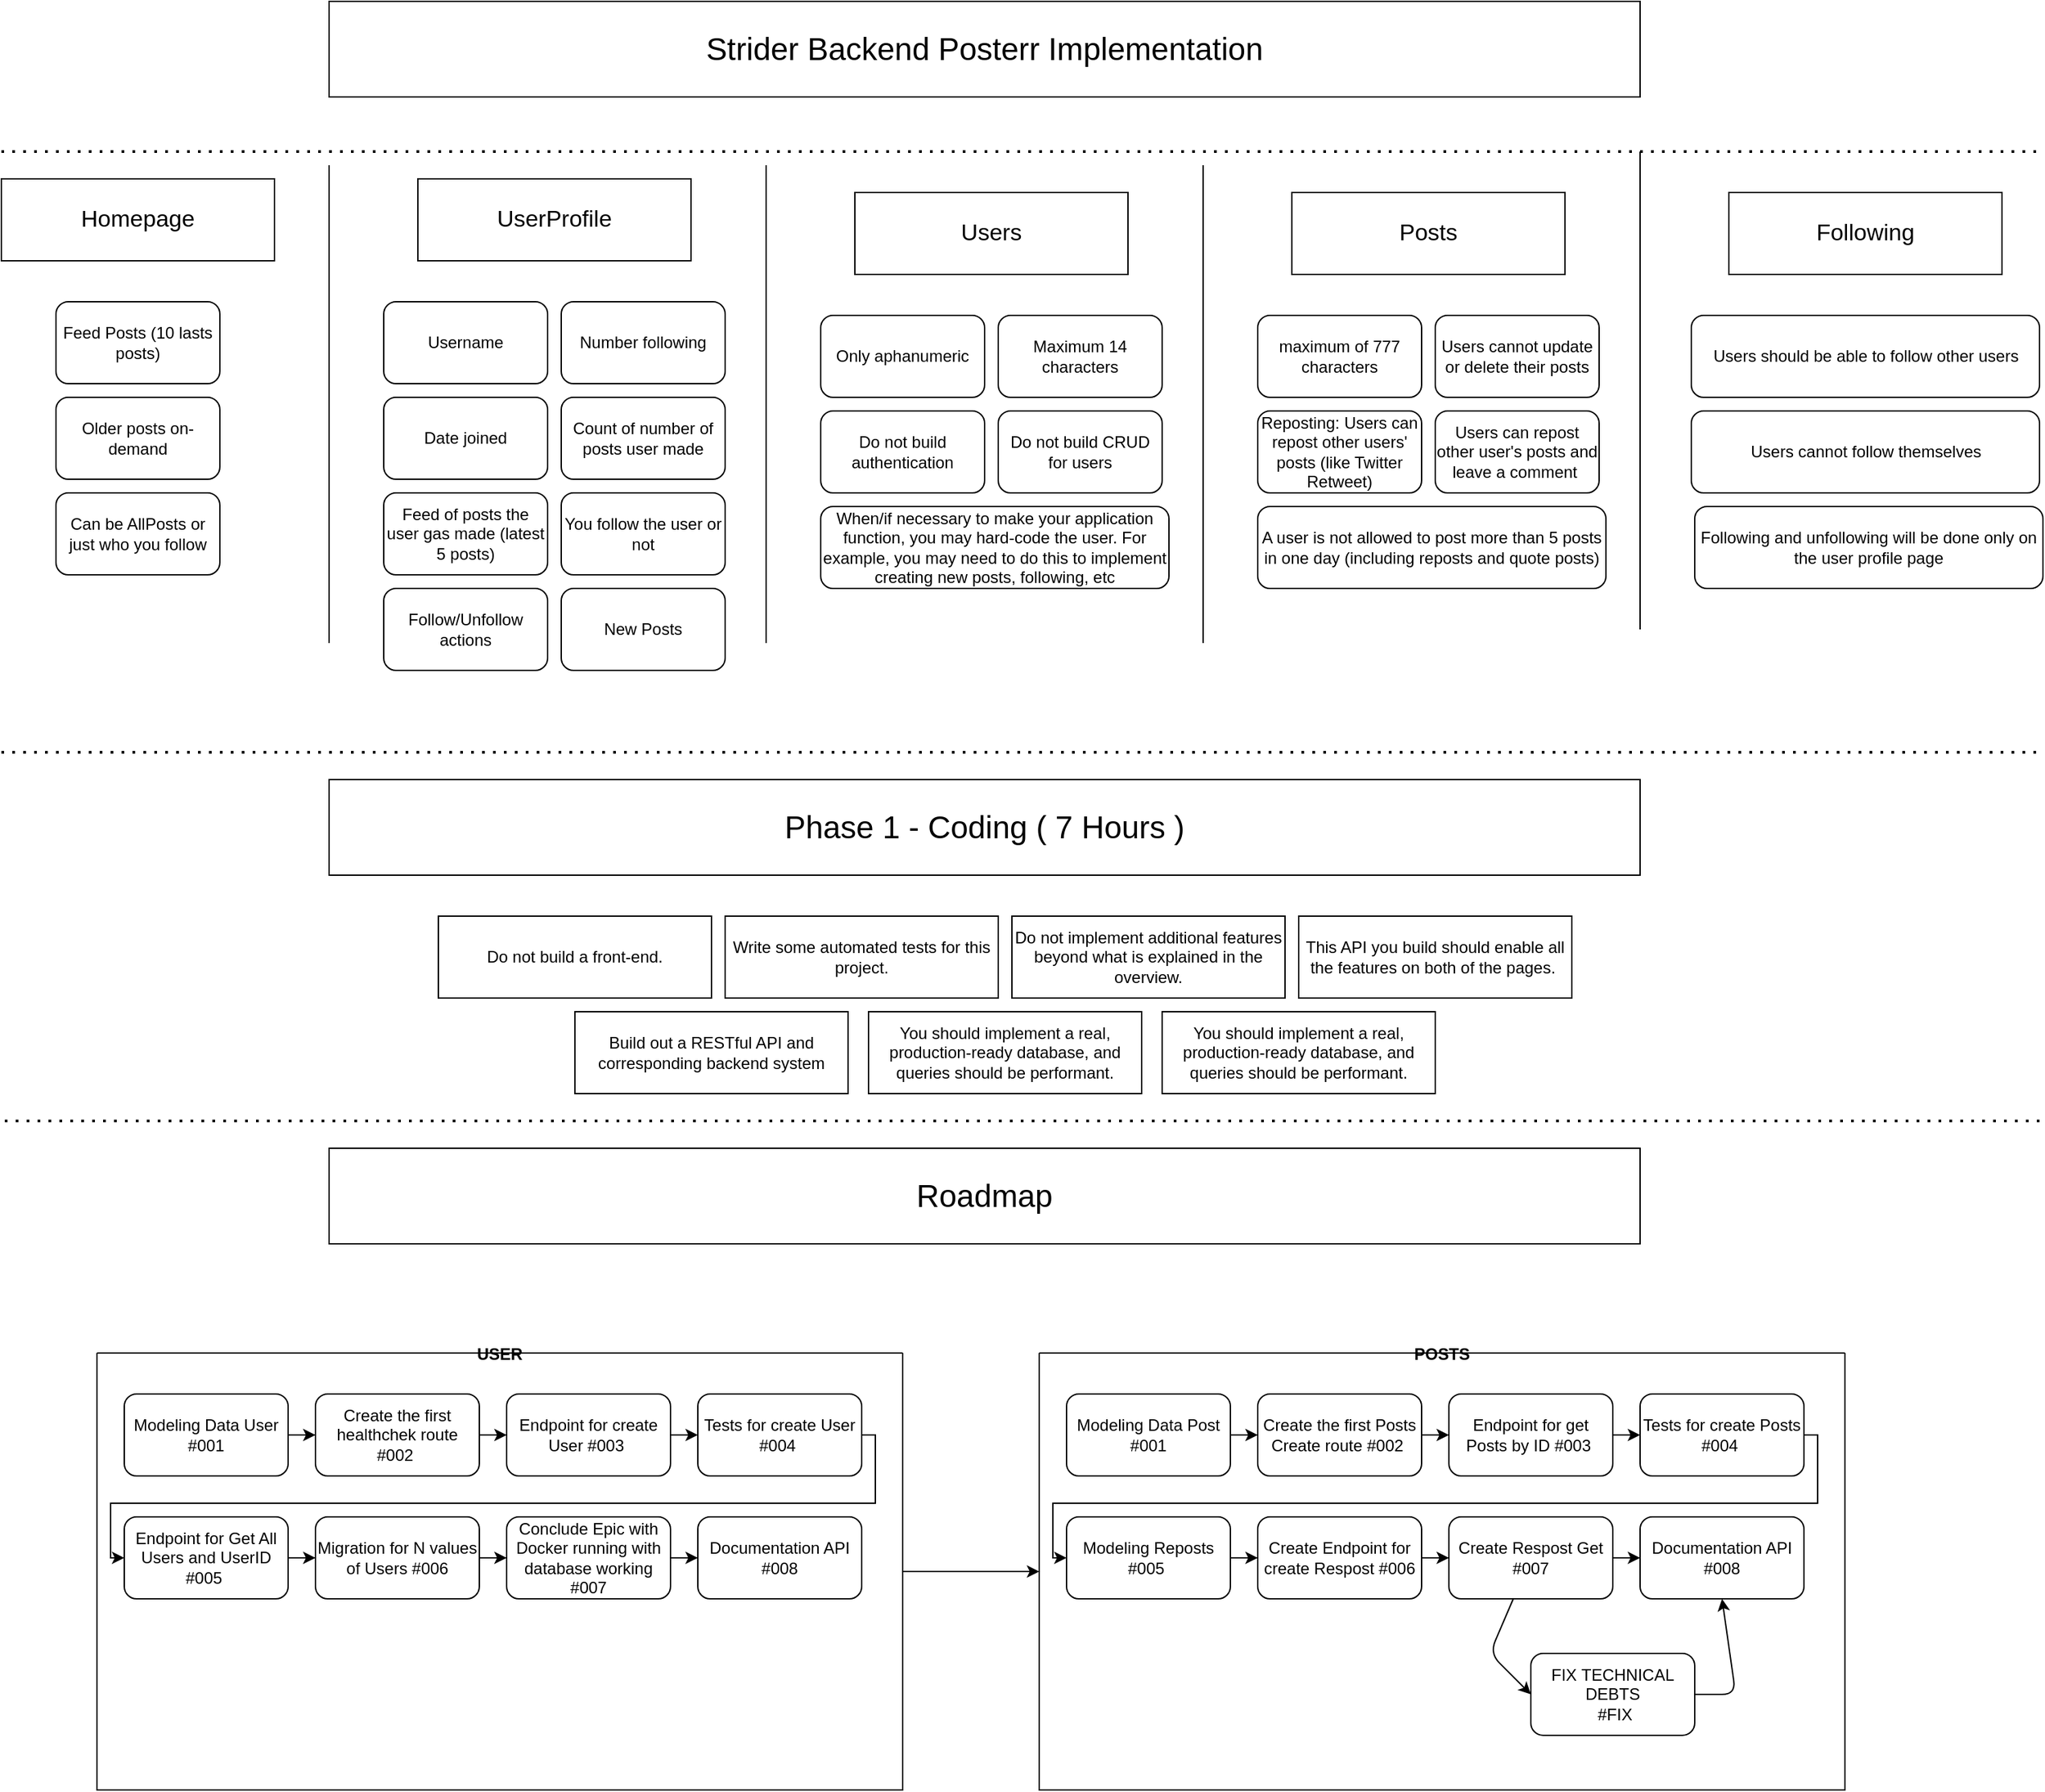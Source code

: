<mxfile>
    <diagram id="T8HcdlTuBkd5GBCXsAGR" name="Página-1">
        <mxGraphModel dx="668" dy="486" grid="1" gridSize="10" guides="1" tooltips="1" connect="1" arrows="1" fold="1" page="0" pageScale="1" pageWidth="827" pageHeight="1169" math="0" shadow="0">
            <root>
                <mxCell id="0"/>
                <mxCell id="1" parent="0"/>
                <mxCell id="oLbzxLvsJc64zMoSrJIi-4" value="&lt;font style=&quot;font-size: 23px&quot;&gt;Strider Backend Posterr Implementation&lt;/font&gt;" style="rounded=0;whiteSpace=wrap;html=1;" parent="1" vertex="1">
                    <mxGeometry x="280" y="130" width="960" height="70" as="geometry"/>
                </mxCell>
                <mxCell id="oLbzxLvsJc64zMoSrJIi-9" value="" style="endArrow=none;dashed=1;html=1;dashPattern=1 3;strokeWidth=2;" parent="1" edge="1">
                    <mxGeometry width="50" height="50" relative="1" as="geometry">
                        <mxPoint x="40" y="240" as="sourcePoint"/>
                        <mxPoint x="1530" y="240" as="targetPoint"/>
                    </mxGeometry>
                </mxCell>
                <mxCell id="oLbzxLvsJc64zMoSrJIi-11" value="&lt;span style=&quot;font-size: 17px&quot;&gt;Homepage&lt;/span&gt;" style="rounded=0;whiteSpace=wrap;html=1;" parent="1" vertex="1">
                    <mxGeometry x="40" y="260" width="200" height="60" as="geometry"/>
                </mxCell>
                <mxCell id="oLbzxLvsJc64zMoSrJIi-12" value="&lt;span style=&quot;font-size: 17px&quot;&gt;UserProfile&lt;/span&gt;" style="rounded=0;whiteSpace=wrap;html=1;" parent="1" vertex="1">
                    <mxGeometry x="345" y="260" width="200" height="60" as="geometry"/>
                </mxCell>
                <mxCell id="oLbzxLvsJc64zMoSrJIi-13" value="" style="endArrow=none;html=1;" parent="1" edge="1">
                    <mxGeometry width="50" height="50" relative="1" as="geometry">
                        <mxPoint x="280" y="600" as="sourcePoint"/>
                        <mxPoint x="280" y="250" as="targetPoint"/>
                    </mxGeometry>
                </mxCell>
                <mxCell id="oLbzxLvsJc64zMoSrJIi-14" value="Feed Posts (10 lasts posts)" style="rounded=1;whiteSpace=wrap;html=1;" parent="1" vertex="1">
                    <mxGeometry x="80" y="350" width="120" height="60" as="geometry"/>
                </mxCell>
                <mxCell id="oLbzxLvsJc64zMoSrJIi-15" value="Older posts on-demand" style="rounded=1;whiteSpace=wrap;html=1;" parent="1" vertex="1">
                    <mxGeometry x="80" y="420" width="120" height="60" as="geometry"/>
                </mxCell>
                <mxCell id="oLbzxLvsJc64zMoSrJIi-16" value="Can be AllPosts or just who you follow" style="rounded=1;whiteSpace=wrap;html=1;" parent="1" vertex="1">
                    <mxGeometry x="80" y="490" width="120" height="60" as="geometry"/>
                </mxCell>
                <mxCell id="oLbzxLvsJc64zMoSrJIi-18" value="Username" style="rounded=1;whiteSpace=wrap;html=1;" parent="1" vertex="1">
                    <mxGeometry x="320" y="350" width="120" height="60" as="geometry"/>
                </mxCell>
                <mxCell id="oLbzxLvsJc64zMoSrJIi-19" value="Date joined" style="rounded=1;whiteSpace=wrap;html=1;" parent="1" vertex="1">
                    <mxGeometry x="320" y="420" width="120" height="60" as="geometry"/>
                </mxCell>
                <mxCell id="oLbzxLvsJc64zMoSrJIi-20" value="Number following" style="rounded=1;whiteSpace=wrap;html=1;" parent="1" vertex="1">
                    <mxGeometry x="450" y="350" width="120" height="60" as="geometry"/>
                </mxCell>
                <mxCell id="oLbzxLvsJc64zMoSrJIi-21" value="Count of number of posts user made" style="rounded=1;whiteSpace=wrap;html=1;" parent="1" vertex="1">
                    <mxGeometry x="450" y="420" width="120" height="60" as="geometry"/>
                </mxCell>
                <mxCell id="oLbzxLvsJc64zMoSrJIi-22" value="Feed of posts the user gas made (latest 5 posts)" style="rounded=1;whiteSpace=wrap;html=1;" parent="1" vertex="1">
                    <mxGeometry x="320" y="490" width="120" height="60" as="geometry"/>
                </mxCell>
                <mxCell id="oLbzxLvsJc64zMoSrJIi-23" value="Follow/Unfollow actions" style="rounded=1;whiteSpace=wrap;html=1;" parent="1" vertex="1">
                    <mxGeometry x="320" y="560" width="120" height="60" as="geometry"/>
                </mxCell>
                <mxCell id="oLbzxLvsJc64zMoSrJIi-24" value="You follow the user or not" style="rounded=1;whiteSpace=wrap;html=1;" parent="1" vertex="1">
                    <mxGeometry x="450" y="490" width="120" height="60" as="geometry"/>
                </mxCell>
                <mxCell id="oLbzxLvsJc64zMoSrJIi-25" value="New Posts" style="rounded=1;whiteSpace=wrap;html=1;" parent="1" vertex="1">
                    <mxGeometry x="450" y="560" width="120" height="60" as="geometry"/>
                </mxCell>
                <mxCell id="oLbzxLvsJc64zMoSrJIi-26" value="&lt;span style=&quot;font-size: 17px&quot;&gt;Users&lt;/span&gt;" style="rounded=0;whiteSpace=wrap;html=1;" parent="1" vertex="1">
                    <mxGeometry x="665" y="270" width="200" height="60" as="geometry"/>
                </mxCell>
                <mxCell id="oLbzxLvsJc64zMoSrJIi-27" value="" style="endArrow=none;html=1;" parent="1" edge="1">
                    <mxGeometry width="50" height="50" relative="1" as="geometry">
                        <mxPoint x="600" y="600" as="sourcePoint"/>
                        <mxPoint x="600" y="250" as="targetPoint"/>
                    </mxGeometry>
                </mxCell>
                <mxCell id="oLbzxLvsJc64zMoSrJIi-28" value="Only aphanumeric" style="rounded=1;whiteSpace=wrap;html=1;" parent="1" vertex="1">
                    <mxGeometry x="640" y="360" width="120" height="60" as="geometry"/>
                </mxCell>
                <mxCell id="oLbzxLvsJc64zMoSrJIi-29" value="Do not build authentication" style="rounded=1;whiteSpace=wrap;html=1;" parent="1" vertex="1">
                    <mxGeometry x="640" y="430" width="120" height="60" as="geometry"/>
                </mxCell>
                <mxCell id="oLbzxLvsJc64zMoSrJIi-30" value="Maximum 14 characters" style="rounded=1;whiteSpace=wrap;html=1;" parent="1" vertex="1">
                    <mxGeometry x="770" y="360" width="120" height="60" as="geometry"/>
                </mxCell>
                <mxCell id="oLbzxLvsJc64zMoSrJIi-31" value="Do not build CRUD for users" style="rounded=1;whiteSpace=wrap;html=1;" parent="1" vertex="1">
                    <mxGeometry x="770" y="430" width="120" height="60" as="geometry"/>
                </mxCell>
                <mxCell id="oLbzxLvsJc64zMoSrJIi-32" value="When/if necessary to make your application function, you may hard-code the user. For example, you may need to do this to implement creating new posts, following, etc" style="rounded=1;whiteSpace=wrap;html=1;" parent="1" vertex="1">
                    <mxGeometry x="640" y="500" width="255" height="60" as="geometry"/>
                </mxCell>
                <mxCell id="oLbzxLvsJc64zMoSrJIi-36" value="" style="endArrow=none;html=1;" parent="1" edge="1">
                    <mxGeometry width="50" height="50" relative="1" as="geometry">
                        <mxPoint x="920" y="600" as="sourcePoint"/>
                        <mxPoint x="920" y="250" as="targetPoint"/>
                    </mxGeometry>
                </mxCell>
                <mxCell id="oLbzxLvsJc64zMoSrJIi-37" value="&lt;span style=&quot;font-size: 17px&quot;&gt;Posts&lt;/span&gt;" style="rounded=0;whiteSpace=wrap;html=1;" parent="1" vertex="1">
                    <mxGeometry x="985" y="270" width="200" height="60" as="geometry"/>
                </mxCell>
                <mxCell id="oLbzxLvsJc64zMoSrJIi-38" value="maximum of 777 characters" style="rounded=1;whiteSpace=wrap;html=1;" parent="1" vertex="1">
                    <mxGeometry x="960" y="360" width="120" height="60" as="geometry"/>
                </mxCell>
                <mxCell id="oLbzxLvsJc64zMoSrJIi-39" value="Reposting: Users can repost other users' posts (like Twitter Retweet)" style="rounded=1;whiteSpace=wrap;html=1;" parent="1" vertex="1">
                    <mxGeometry x="960" y="430" width="120" height="60" as="geometry"/>
                </mxCell>
                <mxCell id="oLbzxLvsJc64zMoSrJIi-40" value="Users cannot update or delete their posts" style="rounded=1;whiteSpace=wrap;html=1;" parent="1" vertex="1">
                    <mxGeometry x="1090" y="360" width="120" height="60" as="geometry"/>
                </mxCell>
                <mxCell id="oLbzxLvsJc64zMoSrJIi-41" value="Users can repost other user's posts and leave a comment&amp;nbsp;" style="rounded=1;whiteSpace=wrap;html=1;" parent="1" vertex="1">
                    <mxGeometry x="1090" y="430" width="120" height="60" as="geometry"/>
                </mxCell>
                <mxCell id="oLbzxLvsJc64zMoSrJIi-42" value="A user is not allowed to post more than 5 posts in one day (including reposts and quote posts)" style="rounded=1;whiteSpace=wrap;html=1;" parent="1" vertex="1">
                    <mxGeometry x="960" y="500" width="255" height="60" as="geometry"/>
                </mxCell>
                <mxCell id="oLbzxLvsJc64zMoSrJIi-43" value="" style="endArrow=none;html=1;" parent="1" edge="1">
                    <mxGeometry width="50" height="50" relative="1" as="geometry">
                        <mxPoint x="1240" y="590" as="sourcePoint"/>
                        <mxPoint x="1240" y="240" as="targetPoint"/>
                    </mxGeometry>
                </mxCell>
                <mxCell id="oLbzxLvsJc64zMoSrJIi-44" value="&lt;span style=&quot;font-size: 17px&quot;&gt;Following&lt;/span&gt;" style="rounded=0;whiteSpace=wrap;html=1;" parent="1" vertex="1">
                    <mxGeometry x="1305" y="270" width="200" height="60" as="geometry"/>
                </mxCell>
                <mxCell id="oLbzxLvsJc64zMoSrJIi-49" value="Following and unfollowing will be done only on the user profile page" style="rounded=1;whiteSpace=wrap;html=1;" parent="1" vertex="1">
                    <mxGeometry x="1280" y="500" width="255" height="60" as="geometry"/>
                </mxCell>
                <mxCell id="oLbzxLvsJc64zMoSrJIi-50" value="Users cannot follow themselves" style="rounded=1;whiteSpace=wrap;html=1;" parent="1" vertex="1">
                    <mxGeometry x="1277.5" y="430" width="255" height="60" as="geometry"/>
                </mxCell>
                <mxCell id="oLbzxLvsJc64zMoSrJIi-51" value="Users should be able to follow other users" style="rounded=1;whiteSpace=wrap;html=1;" parent="1" vertex="1">
                    <mxGeometry x="1277.5" y="360" width="255" height="60" as="geometry"/>
                </mxCell>
                <mxCell id="oLbzxLvsJc64zMoSrJIi-52" value="" style="endArrow=none;dashed=1;html=1;dashPattern=1 3;strokeWidth=2;" parent="1" edge="1">
                    <mxGeometry width="50" height="50" relative="1" as="geometry">
                        <mxPoint x="40" y="680" as="sourcePoint"/>
                        <mxPoint x="1530.0" y="680" as="targetPoint"/>
                    </mxGeometry>
                </mxCell>
                <mxCell id="oLbzxLvsJc64zMoSrJIi-53" value="&lt;font style=&quot;font-size: 23px&quot;&gt;Phase 1 - Coding ( 7 Hours )&lt;/font&gt;" style="rounded=0;whiteSpace=wrap;html=1;" parent="1" vertex="1">
                    <mxGeometry x="280" y="700" width="960" height="70" as="geometry"/>
                </mxCell>
                <mxCell id="oLbzxLvsJc64zMoSrJIi-54" value="Build out a RESTful API and corresponding backend system" style="rounded=0;whiteSpace=wrap;html=1;" parent="1" vertex="1">
                    <mxGeometry x="460" y="870" width="200" height="60" as="geometry"/>
                </mxCell>
                <mxCell id="oLbzxLvsJc64zMoSrJIi-55" value="Do not build a front-end." style="rounded=0;whiteSpace=wrap;html=1;" parent="1" vertex="1">
                    <mxGeometry x="360" y="800" width="200" height="60" as="geometry"/>
                </mxCell>
                <mxCell id="oLbzxLvsJc64zMoSrJIi-56" value="Write some automated tests for this project." style="rounded=0;whiteSpace=wrap;html=1;" parent="1" vertex="1">
                    <mxGeometry x="570" y="800" width="200" height="60" as="geometry"/>
                </mxCell>
                <mxCell id="oLbzxLvsJc64zMoSrJIi-57" value="You should implement a real, production-ready database, and queries should be performant." style="rounded=0;whiteSpace=wrap;html=1;" parent="1" vertex="1">
                    <mxGeometry x="675" y="870" width="200" height="60" as="geometry"/>
                </mxCell>
                <mxCell id="oLbzxLvsJc64zMoSrJIi-58" value="Do not implement additional features beyond what is explained in the overview." style="rounded=0;whiteSpace=wrap;html=1;" parent="1" vertex="1">
                    <mxGeometry x="780" y="800" width="200" height="60" as="geometry"/>
                </mxCell>
                <mxCell id="oLbzxLvsJc64zMoSrJIi-59" value="This API you build should enable all the features on both of the pages.&amp;nbsp;" style="rounded=0;whiteSpace=wrap;html=1;" parent="1" vertex="1">
                    <mxGeometry x="990" y="800" width="200" height="60" as="geometry"/>
                </mxCell>
                <mxCell id="oLbzxLvsJc64zMoSrJIi-60" value="You should implement a real, production-ready database, and queries should be performant." style="rounded=0;whiteSpace=wrap;html=1;" parent="1" vertex="1">
                    <mxGeometry x="890" y="870" width="200" height="60" as="geometry"/>
                </mxCell>
                <mxCell id="oLbzxLvsJc64zMoSrJIi-61" value="" style="endArrow=none;dashed=1;html=1;dashPattern=1 3;strokeWidth=2;" parent="1" edge="1">
                    <mxGeometry width="50" height="50" relative="1" as="geometry">
                        <mxPoint x="42.5" y="950" as="sourcePoint"/>
                        <mxPoint x="1532.5" y="950" as="targetPoint"/>
                    </mxGeometry>
                </mxCell>
                <mxCell id="oLbzxLvsJc64zMoSrJIi-62" value="&lt;span style=&quot;font-size: 23px&quot;&gt;Roadmap&lt;/span&gt;" style="rounded=0;whiteSpace=wrap;html=1;" parent="1" vertex="1">
                    <mxGeometry x="280" y="970" width="960" height="70" as="geometry"/>
                </mxCell>
                <mxCell id="oLbzxLvsJc64zMoSrJIi-99" style="edgeStyle=orthogonalEdgeStyle;rounded=0;orthogonalLoop=1;jettySize=auto;html=1;entryX=0;entryY=0.5;entryDx=0;entryDy=0;" parent="1" source="oLbzxLvsJc64zMoSrJIi-65" target="oLbzxLvsJc64zMoSrJIi-83" edge="1">
                    <mxGeometry relative="1" as="geometry"/>
                </mxCell>
                <mxCell id="oLbzxLvsJc64zMoSrJIi-65" value="USER" style="swimlane;startSize=0;" parent="1" vertex="1">
                    <mxGeometry x="110" y="1120" width="590" height="320" as="geometry">
                        <mxRectangle x="110" y="1120" width="70" height="20" as="alternateBounds"/>
                    </mxGeometry>
                </mxCell>
                <mxCell id="oLbzxLvsJc64zMoSrJIi-69" style="edgeStyle=orthogonalEdgeStyle;rounded=0;orthogonalLoop=1;jettySize=auto;html=1;entryX=0;entryY=0.5;entryDx=0;entryDy=0;" parent="oLbzxLvsJc64zMoSrJIi-65" source="oLbzxLvsJc64zMoSrJIi-67" target="oLbzxLvsJc64zMoSrJIi-68" edge="1">
                    <mxGeometry relative="1" as="geometry"/>
                </mxCell>
                <mxCell id="oLbzxLvsJc64zMoSrJIi-67" value="&lt;span&gt;Modeling Data User #001&lt;/span&gt;" style="rounded=1;whiteSpace=wrap;html=1;" parent="oLbzxLvsJc64zMoSrJIi-65" vertex="1">
                    <mxGeometry x="20" y="30" width="120" height="60" as="geometry"/>
                </mxCell>
                <mxCell id="oLbzxLvsJc64zMoSrJIi-71" style="edgeStyle=orthogonalEdgeStyle;rounded=0;orthogonalLoop=1;jettySize=auto;html=1;entryX=0;entryY=0.5;entryDx=0;entryDy=0;" parent="oLbzxLvsJc64zMoSrJIi-65" source="oLbzxLvsJc64zMoSrJIi-68" target="oLbzxLvsJc64zMoSrJIi-70" edge="1">
                    <mxGeometry relative="1" as="geometry"/>
                </mxCell>
                <mxCell id="oLbzxLvsJc64zMoSrJIi-68" value="Create the first healthchek route #002&amp;nbsp;" style="rounded=1;whiteSpace=wrap;html=1;" parent="oLbzxLvsJc64zMoSrJIi-65" vertex="1">
                    <mxGeometry x="160" y="30" width="120" height="60" as="geometry"/>
                </mxCell>
                <mxCell id="oLbzxLvsJc64zMoSrJIi-74" style="edgeStyle=orthogonalEdgeStyle;rounded=0;orthogonalLoop=1;jettySize=auto;html=1;entryX=0;entryY=0.5;entryDx=0;entryDy=0;" parent="oLbzxLvsJc64zMoSrJIi-65" source="oLbzxLvsJc64zMoSrJIi-70" edge="1">
                    <mxGeometry relative="1" as="geometry">
                        <mxPoint x="440.0" y="60" as="targetPoint"/>
                    </mxGeometry>
                </mxCell>
                <mxCell id="oLbzxLvsJc64zMoSrJIi-70" value="Endpoint for create User #003&amp;nbsp;" style="rounded=1;whiteSpace=wrap;html=1;" parent="oLbzxLvsJc64zMoSrJIi-65" vertex="1">
                    <mxGeometry x="300" y="30" width="120" height="60" as="geometry"/>
                </mxCell>
                <mxCell id="oLbzxLvsJc64zMoSrJIi-76" style="edgeStyle=orthogonalEdgeStyle;rounded=0;orthogonalLoop=1;jettySize=auto;html=1;entryX=0;entryY=0.5;entryDx=0;entryDy=0;" parent="oLbzxLvsJc64zMoSrJIi-65" source="oLbzxLvsJc64zMoSrJIi-73" target="oLbzxLvsJc64zMoSrJIi-75" edge="1">
                    <mxGeometry relative="1" as="geometry">
                        <Array as="points">
                            <mxPoint x="570" y="60"/>
                            <mxPoint x="570" y="110"/>
                            <mxPoint x="10" y="110"/>
                            <mxPoint x="10" y="150"/>
                        </Array>
                    </mxGeometry>
                </mxCell>
                <mxCell id="oLbzxLvsJc64zMoSrJIi-73" value="Tests for create User #004&amp;nbsp;" style="rounded=1;whiteSpace=wrap;html=1;" parent="oLbzxLvsJc64zMoSrJIi-65" vertex="1">
                    <mxGeometry x="440" y="30" width="120" height="60" as="geometry"/>
                </mxCell>
                <mxCell id="oLbzxLvsJc64zMoSrJIi-78" style="edgeStyle=orthogonalEdgeStyle;rounded=0;orthogonalLoop=1;jettySize=auto;html=1;entryX=0;entryY=0.5;entryDx=0;entryDy=0;" parent="oLbzxLvsJc64zMoSrJIi-65" source="oLbzxLvsJc64zMoSrJIi-75" target="oLbzxLvsJc64zMoSrJIi-77" edge="1">
                    <mxGeometry relative="1" as="geometry"/>
                </mxCell>
                <mxCell id="oLbzxLvsJc64zMoSrJIi-75" value="Endpoint for Get All Users and UserID #005&amp;nbsp;" style="rounded=1;whiteSpace=wrap;html=1;" parent="oLbzxLvsJc64zMoSrJIi-65" vertex="1">
                    <mxGeometry x="20" y="120" width="120" height="60" as="geometry"/>
                </mxCell>
                <mxCell id="oLbzxLvsJc64zMoSrJIi-80" style="edgeStyle=orthogonalEdgeStyle;rounded=0;orthogonalLoop=1;jettySize=auto;html=1;entryX=0;entryY=0.5;entryDx=0;entryDy=0;" parent="oLbzxLvsJc64zMoSrJIi-65" source="oLbzxLvsJc64zMoSrJIi-77" target="oLbzxLvsJc64zMoSrJIi-79" edge="1">
                    <mxGeometry relative="1" as="geometry"/>
                </mxCell>
                <mxCell id="oLbzxLvsJc64zMoSrJIi-77" value="Migration for N values of Users #006" style="rounded=1;whiteSpace=wrap;html=1;" parent="oLbzxLvsJc64zMoSrJIi-65" vertex="1">
                    <mxGeometry x="160" y="120" width="120" height="60" as="geometry"/>
                </mxCell>
                <mxCell id="oLbzxLvsJc64zMoSrJIi-82" style="edgeStyle=orthogonalEdgeStyle;rounded=0;orthogonalLoop=1;jettySize=auto;html=1;entryX=0;entryY=0.5;entryDx=0;entryDy=0;" parent="oLbzxLvsJc64zMoSrJIi-65" source="oLbzxLvsJc64zMoSrJIi-79" target="oLbzxLvsJc64zMoSrJIi-81" edge="1">
                    <mxGeometry relative="1" as="geometry"/>
                </mxCell>
                <mxCell id="oLbzxLvsJc64zMoSrJIi-79" value="Conclude Epic with Docker running with database working #007" style="rounded=1;whiteSpace=wrap;html=1;" parent="oLbzxLvsJc64zMoSrJIi-65" vertex="1">
                    <mxGeometry x="300" y="120" width="120" height="60" as="geometry"/>
                </mxCell>
                <mxCell id="oLbzxLvsJc64zMoSrJIi-81" value="Documentation API #008" style="rounded=1;whiteSpace=wrap;html=1;" parent="oLbzxLvsJc64zMoSrJIi-65" vertex="1">
                    <mxGeometry x="440" y="120" width="120" height="60" as="geometry"/>
                </mxCell>
                <mxCell id="oLbzxLvsJc64zMoSrJIi-83" value="POSTS" style="swimlane;startSize=0;" parent="1" vertex="1">
                    <mxGeometry x="800" y="1120" width="590" height="320" as="geometry">
                        <mxRectangle x="800" y="1120" width="70" height="20" as="alternateBounds"/>
                    </mxGeometry>
                </mxCell>
                <mxCell id="oLbzxLvsJc64zMoSrJIi-84" style="edgeStyle=orthogonalEdgeStyle;rounded=0;orthogonalLoop=1;jettySize=auto;html=1;entryX=0;entryY=0.5;entryDx=0;entryDy=0;" parent="oLbzxLvsJc64zMoSrJIi-83" source="oLbzxLvsJc64zMoSrJIi-85" target="oLbzxLvsJc64zMoSrJIi-87" edge="1">
                    <mxGeometry relative="1" as="geometry"/>
                </mxCell>
                <mxCell id="oLbzxLvsJc64zMoSrJIi-85" value="&lt;span&gt;Modeling Data Post #001&lt;/span&gt;" style="rounded=1;whiteSpace=wrap;html=1;" parent="oLbzxLvsJc64zMoSrJIi-83" vertex="1">
                    <mxGeometry x="20" y="30" width="120" height="60" as="geometry"/>
                </mxCell>
                <mxCell id="oLbzxLvsJc64zMoSrJIi-86" style="edgeStyle=orthogonalEdgeStyle;rounded=0;orthogonalLoop=1;jettySize=auto;html=1;entryX=0;entryY=0.5;entryDx=0;entryDy=0;" parent="oLbzxLvsJc64zMoSrJIi-83" source="oLbzxLvsJc64zMoSrJIi-87" target="oLbzxLvsJc64zMoSrJIi-89" edge="1">
                    <mxGeometry relative="1" as="geometry"/>
                </mxCell>
                <mxCell id="oLbzxLvsJc64zMoSrJIi-87" value="Create the first Posts Create route #002&amp;nbsp;" style="rounded=1;whiteSpace=wrap;html=1;" parent="oLbzxLvsJc64zMoSrJIi-83" vertex="1">
                    <mxGeometry x="160" y="30" width="120" height="60" as="geometry"/>
                </mxCell>
                <mxCell id="oLbzxLvsJc64zMoSrJIi-88" style="edgeStyle=orthogonalEdgeStyle;rounded=0;orthogonalLoop=1;jettySize=auto;html=1;entryX=0;entryY=0.5;entryDx=0;entryDy=0;" parent="oLbzxLvsJc64zMoSrJIi-83" source="oLbzxLvsJc64zMoSrJIi-89" edge="1">
                    <mxGeometry relative="1" as="geometry">
                        <mxPoint x="440.0" y="60" as="targetPoint"/>
                    </mxGeometry>
                </mxCell>
                <mxCell id="oLbzxLvsJc64zMoSrJIi-89" value="Endpoint for get Posts by ID #003&amp;nbsp;" style="rounded=1;whiteSpace=wrap;html=1;" parent="oLbzxLvsJc64zMoSrJIi-83" vertex="1">
                    <mxGeometry x="300" y="30" width="120" height="60" as="geometry"/>
                </mxCell>
                <mxCell id="oLbzxLvsJc64zMoSrJIi-90" style="edgeStyle=orthogonalEdgeStyle;rounded=0;orthogonalLoop=1;jettySize=auto;html=1;entryX=0;entryY=0.5;entryDx=0;entryDy=0;" parent="oLbzxLvsJc64zMoSrJIi-83" source="oLbzxLvsJc64zMoSrJIi-91" target="oLbzxLvsJc64zMoSrJIi-93" edge="1">
                    <mxGeometry relative="1" as="geometry">
                        <Array as="points">
                            <mxPoint x="570" y="60"/>
                            <mxPoint x="570" y="110"/>
                            <mxPoint x="10" y="110"/>
                            <mxPoint x="10" y="150"/>
                        </Array>
                    </mxGeometry>
                </mxCell>
                <mxCell id="oLbzxLvsJc64zMoSrJIi-91" value="Tests for create Posts #004&amp;nbsp;" style="rounded=1;whiteSpace=wrap;html=1;" parent="oLbzxLvsJc64zMoSrJIi-83" vertex="1">
                    <mxGeometry x="440" y="30" width="120" height="60" as="geometry"/>
                </mxCell>
                <mxCell id="oLbzxLvsJc64zMoSrJIi-92" style="edgeStyle=orthogonalEdgeStyle;rounded=0;orthogonalLoop=1;jettySize=auto;html=1;entryX=0;entryY=0.5;entryDx=0;entryDy=0;" parent="oLbzxLvsJc64zMoSrJIi-83" source="oLbzxLvsJc64zMoSrJIi-93" target="oLbzxLvsJc64zMoSrJIi-95" edge="1">
                    <mxGeometry relative="1" as="geometry"/>
                </mxCell>
                <mxCell id="oLbzxLvsJc64zMoSrJIi-93" value="Modeling Reposts #005&amp;nbsp;" style="rounded=1;whiteSpace=wrap;html=1;" parent="oLbzxLvsJc64zMoSrJIi-83" vertex="1">
                    <mxGeometry x="20" y="120" width="120" height="60" as="geometry"/>
                </mxCell>
                <mxCell id="oLbzxLvsJc64zMoSrJIi-94" style="edgeStyle=orthogonalEdgeStyle;rounded=0;orthogonalLoop=1;jettySize=auto;html=1;entryX=0;entryY=0.5;entryDx=0;entryDy=0;" parent="oLbzxLvsJc64zMoSrJIi-83" source="oLbzxLvsJc64zMoSrJIi-95" target="oLbzxLvsJc64zMoSrJIi-97" edge="1">
                    <mxGeometry relative="1" as="geometry"/>
                </mxCell>
                <mxCell id="oLbzxLvsJc64zMoSrJIi-95" value="Create Endpoint for create Respost #006" style="rounded=1;whiteSpace=wrap;html=1;" parent="oLbzxLvsJc64zMoSrJIi-83" vertex="1">
                    <mxGeometry x="160" y="120" width="120" height="60" as="geometry"/>
                </mxCell>
                <mxCell id="oLbzxLvsJc64zMoSrJIi-96" style="edgeStyle=orthogonalEdgeStyle;rounded=0;orthogonalLoop=1;jettySize=auto;html=1;entryX=0;entryY=0.5;entryDx=0;entryDy=0;" parent="oLbzxLvsJc64zMoSrJIi-83" source="oLbzxLvsJc64zMoSrJIi-97" target="oLbzxLvsJc64zMoSrJIi-98" edge="1">
                    <mxGeometry relative="1" as="geometry"/>
                </mxCell>
                <mxCell id="3" style="edgeStyle=none;html=1;entryX=0;entryY=0.5;entryDx=0;entryDy=0;" edge="1" parent="oLbzxLvsJc64zMoSrJIi-83" source="oLbzxLvsJc64zMoSrJIi-97" target="2">
                    <mxGeometry relative="1" as="geometry">
                        <Array as="points">
                            <mxPoint x="330" y="220"/>
                        </Array>
                    </mxGeometry>
                </mxCell>
                <mxCell id="oLbzxLvsJc64zMoSrJIi-97" value="Create Respost Get #007" style="rounded=1;whiteSpace=wrap;html=1;" parent="oLbzxLvsJc64zMoSrJIi-83" vertex="1">
                    <mxGeometry x="300" y="120" width="120" height="60" as="geometry"/>
                </mxCell>
                <mxCell id="oLbzxLvsJc64zMoSrJIi-98" value="Documentation API #008" style="rounded=1;whiteSpace=wrap;html=1;" parent="oLbzxLvsJc64zMoSrJIi-83" vertex="1">
                    <mxGeometry x="440" y="120" width="120" height="60" as="geometry"/>
                </mxCell>
                <mxCell id="4" style="edgeStyle=none;html=1;entryX=0.5;entryY=1;entryDx=0;entryDy=0;" edge="1" parent="oLbzxLvsJc64zMoSrJIi-83" source="2" target="oLbzxLvsJc64zMoSrJIi-98">
                    <mxGeometry relative="1" as="geometry">
                        <Array as="points">
                            <mxPoint x="510" y="250"/>
                        </Array>
                    </mxGeometry>
                </mxCell>
                <mxCell id="2" value="FIX&amp;nbsp;&lt;span class=&quot;VIiyi&quot; lang=&quot;en&quot;&gt;TECHNICAL DEBTS&lt;/span&gt;&lt;br&gt;&amp;nbsp;#FIX" style="rounded=1;whiteSpace=wrap;html=1;" vertex="1" parent="oLbzxLvsJc64zMoSrJIi-83">
                    <mxGeometry x="360" y="220" width="120" height="60" as="geometry"/>
                </mxCell>
            </root>
        </mxGraphModel>
    </diagram>
</mxfile>